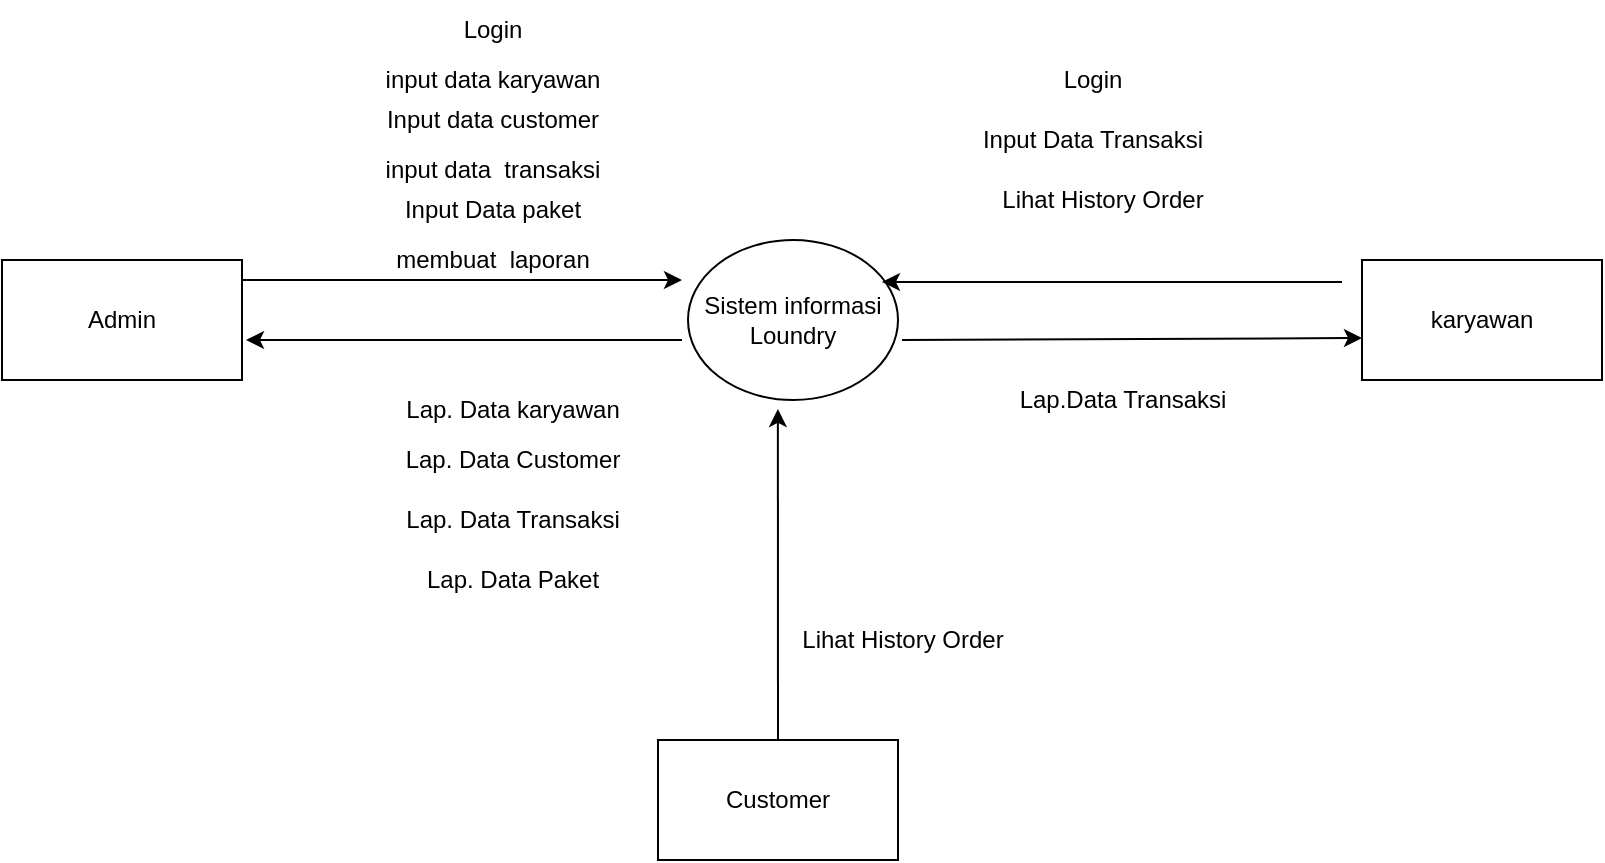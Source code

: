 <mxfile version="21.0.2" type="github"><diagram name="Page-1" id="wUlEybiN7IjIDZJb9GK0"><mxGraphModel dx="1035" dy="532" grid="1" gridSize="10" guides="1" tooltips="1" connect="1" arrows="1" fold="1" page="1" pageScale="1" pageWidth="850" pageHeight="1100" math="0" shadow="0"><root><mxCell id="0"/><mxCell id="1" parent="0"/><mxCell id="3vJynw3blguVxepYcAWi-3" value="input data karyawan" style="text;html=1;align=center;verticalAlign=middle;resizable=0;points=[];autosize=1;strokeColor=none;fillColor=none;" vertex="1" parent="1"><mxGeometry x="210" y="85" width="130" height="30" as="geometry"/></mxCell><mxCell id="3vJynw3blguVxepYcAWi-5" value="Input data customer" style="text;html=1;align=center;verticalAlign=middle;resizable=0;points=[];autosize=1;strokeColor=none;fillColor=none;" vertex="1" parent="1"><mxGeometry x="210" y="105" width="130" height="30" as="geometry"/></mxCell><mxCell id="3vJynw3blguVxepYcAWi-6" value="input data&amp;nbsp; transaksi" style="text;html=1;align=center;verticalAlign=middle;resizable=0;points=[];autosize=1;strokeColor=none;fillColor=none;" vertex="1" parent="1"><mxGeometry x="210" y="130" width="130" height="30" as="geometry"/></mxCell><mxCell id="3vJynw3blguVxepYcAWi-7" value="Input Data paket" style="text;html=1;align=center;verticalAlign=middle;resizable=0;points=[];autosize=1;strokeColor=none;fillColor=none;" vertex="1" parent="1"><mxGeometry x="220" y="150" width="110" height="30" as="geometry"/></mxCell><mxCell id="3vJynw3blguVxepYcAWi-10" value="Login" style="text;html=1;align=center;verticalAlign=middle;resizable=0;points=[];autosize=1;strokeColor=none;fillColor=none;" vertex="1" parent="1"><mxGeometry x="250" y="60" width="50" height="30" as="geometry"/></mxCell><mxCell id="3vJynw3blguVxepYcAWi-11" value="membuat&amp;nbsp; laporan" style="text;html=1;align=center;verticalAlign=middle;resizable=0;points=[];autosize=1;strokeColor=none;fillColor=none;" vertex="1" parent="1"><mxGeometry x="215" y="175" width="120" height="30" as="geometry"/></mxCell><mxCell id="3vJynw3blguVxepYcAWi-12" value="Sistem informasi Loundry" style="ellipse;whiteSpace=wrap;html=1;" vertex="1" parent="1"><mxGeometry x="373" y="180" width="105" height="80" as="geometry"/></mxCell><mxCell id="3vJynw3blguVxepYcAWi-13" value="" style="endArrow=classic;html=1;rounded=0;exitX=1;exitY=0.25;exitDx=0;exitDy=0;" edge="1" parent="1"><mxGeometry width="50" height="50" relative="1" as="geometry"><mxPoint x="150" y="200.0" as="sourcePoint"/><mxPoint x="370" y="200" as="targetPoint"/></mxGeometry></mxCell><mxCell id="3vJynw3blguVxepYcAWi-14" value="" style="endArrow=classic;html=1;rounded=0;" edge="1" parent="1"><mxGeometry width="50" height="50" relative="1" as="geometry"><mxPoint x="370" y="230" as="sourcePoint"/><mxPoint x="152" y="230" as="targetPoint"/><Array as="points"/></mxGeometry></mxCell><mxCell id="3vJynw3blguVxepYcAWi-15" value="Lap. Data karyawan&lt;br&gt;" style="text;html=1;align=center;verticalAlign=middle;resizable=0;points=[];autosize=1;strokeColor=none;fillColor=none;" vertex="1" parent="1"><mxGeometry x="220" y="250" width="130" height="30" as="geometry"/></mxCell><mxCell id="3vJynw3blguVxepYcAWi-20" value="Lap. Data Customer" style="text;html=1;align=center;verticalAlign=middle;resizable=0;points=[];autosize=1;strokeColor=none;fillColor=none;" vertex="1" parent="1"><mxGeometry x="220" y="275" width="130" height="30" as="geometry"/></mxCell><mxCell id="3vJynw3blguVxepYcAWi-21" value="Lap. Data Transaksi" style="text;html=1;align=center;verticalAlign=middle;resizable=0;points=[];autosize=1;strokeColor=none;fillColor=none;" vertex="1" parent="1"><mxGeometry x="220" y="305" width="130" height="30" as="geometry"/></mxCell><mxCell id="3vJynw3blguVxepYcAWi-23" value="Lap. Data Paket" style="text;html=1;align=center;verticalAlign=middle;resizable=0;points=[];autosize=1;strokeColor=none;fillColor=none;" vertex="1" parent="1"><mxGeometry x="230" y="335" width="110" height="30" as="geometry"/></mxCell><mxCell id="3vJynw3blguVxepYcAWi-25" value="karyawan" style="rounded=0;whiteSpace=wrap;html=1;" vertex="1" parent="1"><mxGeometry x="710" y="190" width="120" height="60" as="geometry"/></mxCell><mxCell id="3vJynw3blguVxepYcAWi-27" value="" style="endArrow=classic;html=1;rounded=0;entryX=1.017;entryY=0.65;entryDx=0;entryDy=0;entryPerimeter=0;" edge="1" parent="1"><mxGeometry width="50" height="50" relative="1" as="geometry"><mxPoint x="700" y="201" as="sourcePoint"/><mxPoint x="470" y="201" as="targetPoint"/><Array as="points"><mxPoint x="528" y="201"/></Array></mxGeometry></mxCell><mxCell id="3vJynw3blguVxepYcAWi-28" value="" style="endArrow=classic;html=1;rounded=0;" edge="1" parent="1"><mxGeometry width="50" height="50" relative="1" as="geometry"><mxPoint x="480" y="230" as="sourcePoint"/><mxPoint x="710" y="229" as="targetPoint"/></mxGeometry></mxCell><mxCell id="3vJynw3blguVxepYcAWi-29" value="Admin" style="rounded=0;whiteSpace=wrap;html=1;" vertex="1" parent="1"><mxGeometry x="30" y="190" width="120" height="60" as="geometry"/></mxCell><mxCell id="3vJynw3blguVxepYcAWi-30" value="Login" style="text;html=1;align=center;verticalAlign=middle;resizable=0;points=[];autosize=1;strokeColor=none;fillColor=none;" vertex="1" parent="1"><mxGeometry x="550" y="85" width="50" height="30" as="geometry"/></mxCell><mxCell id="3vJynw3blguVxepYcAWi-31" value="Input Data Transaksi" style="text;html=1;align=center;verticalAlign=middle;resizable=0;points=[];autosize=1;strokeColor=none;fillColor=none;" vertex="1" parent="1"><mxGeometry x="510" y="115" width="130" height="30" as="geometry"/></mxCell><mxCell id="3vJynw3blguVxepYcAWi-35" value="Lihat History Order" style="text;html=1;align=center;verticalAlign=middle;resizable=0;points=[];autosize=1;strokeColor=none;fillColor=none;" vertex="1" parent="1"><mxGeometry x="520" y="145" width="120" height="30" as="geometry"/></mxCell><mxCell id="3vJynw3blguVxepYcAWi-36" value="Lap.Data Transaksi" style="text;html=1;align=center;verticalAlign=middle;resizable=0;points=[];autosize=1;strokeColor=none;fillColor=none;" vertex="1" parent="1"><mxGeometry x="525" y="245" width="130" height="30" as="geometry"/></mxCell><mxCell id="3vJynw3blguVxepYcAWi-38" value="Customer" style="rounded=0;whiteSpace=wrap;html=1;" vertex="1" parent="1"><mxGeometry x="358" y="430" width="120" height="60" as="geometry"/></mxCell><mxCell id="3vJynw3blguVxepYcAWi-39" value="" style="endArrow=classic;html=1;rounded=0;exitX=0.5;exitY=0;exitDx=0;exitDy=0;entryX=0.428;entryY=1.056;entryDx=0;entryDy=0;entryPerimeter=0;" edge="1" parent="1" source="3vJynw3blguVxepYcAWi-38" target="3vJynw3blguVxepYcAWi-12"><mxGeometry width="50" height="50" relative="1" as="geometry"><mxPoint x="510" y="290" as="sourcePoint"/><mxPoint x="560" y="240" as="targetPoint"/></mxGeometry></mxCell><mxCell id="3vJynw3blguVxepYcAWi-40" value="Lihat History Order" style="text;html=1;align=center;verticalAlign=middle;resizable=0;points=[];autosize=1;strokeColor=none;fillColor=none;" vertex="1" parent="1"><mxGeometry x="420" y="365" width="120" height="30" as="geometry"/></mxCell></root></mxGraphModel></diagram></mxfile>